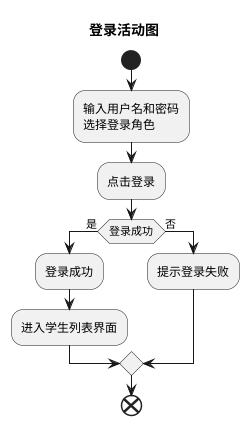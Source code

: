 @startuml
title 登录活动图
start
:输入用户名和密码\n选择登录角色;
:点击登录;
if(登录成功) then(是)
:登录成功;
:进入学生列表界面;
else(否)
:提示登录失败;
endif
end

@enduml